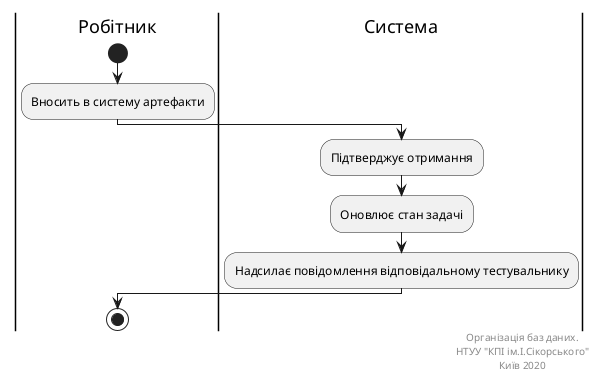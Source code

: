 @startuml resolveTask

|Робітник|
start
:Вносить в систему артефакти;

|Система|
:Підтверджує отримання;
:Оновлює стан задачі;
:Надсилає повідомлення відповідальному тестувальнику;

|Робітник|
stop

right footer
Організація баз даних.
НТУУ "КПІ ім.І.Сікорського"
Київ 2020 
end footer
@enduml
